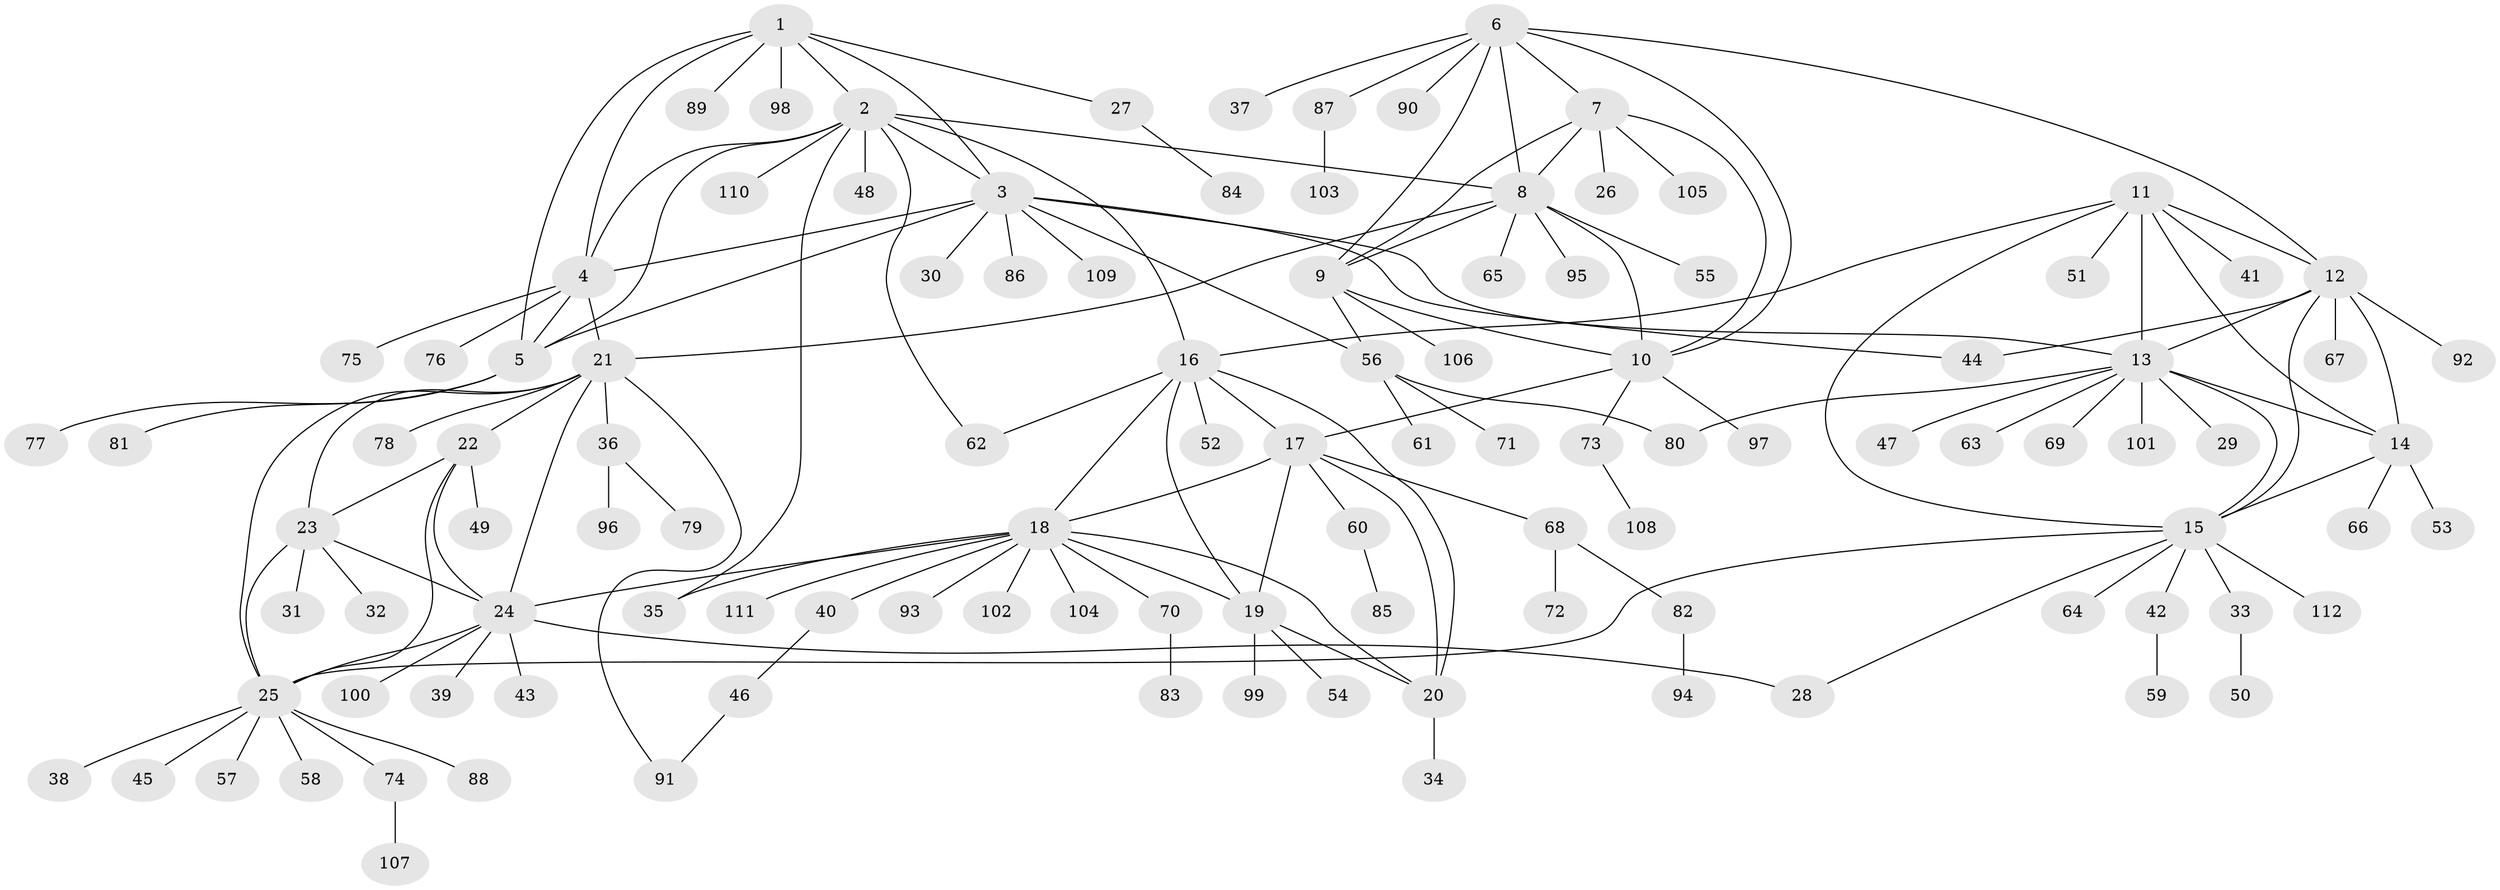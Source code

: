 // Generated by graph-tools (version 1.1) at 2025/37/03/09/25 02:37:31]
// undirected, 112 vertices, 154 edges
graph export_dot {
graph [start="1"]
  node [color=gray90,style=filled];
  1;
  2;
  3;
  4;
  5;
  6;
  7;
  8;
  9;
  10;
  11;
  12;
  13;
  14;
  15;
  16;
  17;
  18;
  19;
  20;
  21;
  22;
  23;
  24;
  25;
  26;
  27;
  28;
  29;
  30;
  31;
  32;
  33;
  34;
  35;
  36;
  37;
  38;
  39;
  40;
  41;
  42;
  43;
  44;
  45;
  46;
  47;
  48;
  49;
  50;
  51;
  52;
  53;
  54;
  55;
  56;
  57;
  58;
  59;
  60;
  61;
  62;
  63;
  64;
  65;
  66;
  67;
  68;
  69;
  70;
  71;
  72;
  73;
  74;
  75;
  76;
  77;
  78;
  79;
  80;
  81;
  82;
  83;
  84;
  85;
  86;
  87;
  88;
  89;
  90;
  91;
  92;
  93;
  94;
  95;
  96;
  97;
  98;
  99;
  100;
  101;
  102;
  103;
  104;
  105;
  106;
  107;
  108;
  109;
  110;
  111;
  112;
  1 -- 2;
  1 -- 3;
  1 -- 4;
  1 -- 5;
  1 -- 27;
  1 -- 89;
  1 -- 98;
  2 -- 3;
  2 -- 4;
  2 -- 5;
  2 -- 8;
  2 -- 16;
  2 -- 35;
  2 -- 48;
  2 -- 62;
  2 -- 110;
  3 -- 4;
  3 -- 5;
  3 -- 13;
  3 -- 30;
  3 -- 44;
  3 -- 56;
  3 -- 86;
  3 -- 109;
  4 -- 5;
  4 -- 21;
  4 -- 75;
  4 -- 76;
  5 -- 77;
  5 -- 81;
  6 -- 7;
  6 -- 8;
  6 -- 9;
  6 -- 10;
  6 -- 12;
  6 -- 37;
  6 -- 87;
  6 -- 90;
  7 -- 8;
  7 -- 9;
  7 -- 10;
  7 -- 26;
  7 -- 105;
  8 -- 9;
  8 -- 10;
  8 -- 21;
  8 -- 55;
  8 -- 65;
  8 -- 95;
  9 -- 10;
  9 -- 56;
  9 -- 106;
  10 -- 17;
  10 -- 73;
  10 -- 97;
  11 -- 12;
  11 -- 13;
  11 -- 14;
  11 -- 15;
  11 -- 16;
  11 -- 41;
  11 -- 51;
  12 -- 13;
  12 -- 14;
  12 -- 15;
  12 -- 44;
  12 -- 67;
  12 -- 92;
  13 -- 14;
  13 -- 15;
  13 -- 29;
  13 -- 47;
  13 -- 63;
  13 -- 69;
  13 -- 80;
  13 -- 101;
  14 -- 15;
  14 -- 53;
  14 -- 66;
  15 -- 25;
  15 -- 28;
  15 -- 33;
  15 -- 42;
  15 -- 64;
  15 -- 112;
  16 -- 17;
  16 -- 18;
  16 -- 19;
  16 -- 20;
  16 -- 52;
  16 -- 62;
  17 -- 18;
  17 -- 19;
  17 -- 20;
  17 -- 60;
  17 -- 68;
  18 -- 19;
  18 -- 20;
  18 -- 24;
  18 -- 35;
  18 -- 40;
  18 -- 70;
  18 -- 93;
  18 -- 102;
  18 -- 104;
  18 -- 111;
  19 -- 20;
  19 -- 54;
  19 -- 99;
  20 -- 34;
  21 -- 22;
  21 -- 23;
  21 -- 24;
  21 -- 25;
  21 -- 36;
  21 -- 78;
  21 -- 91;
  22 -- 23;
  22 -- 24;
  22 -- 25;
  22 -- 49;
  23 -- 24;
  23 -- 25;
  23 -- 31;
  23 -- 32;
  24 -- 25;
  24 -- 28;
  24 -- 39;
  24 -- 43;
  24 -- 100;
  25 -- 38;
  25 -- 45;
  25 -- 57;
  25 -- 58;
  25 -- 74;
  25 -- 88;
  27 -- 84;
  33 -- 50;
  36 -- 79;
  36 -- 96;
  40 -- 46;
  42 -- 59;
  46 -- 91;
  56 -- 61;
  56 -- 71;
  56 -- 80;
  60 -- 85;
  68 -- 72;
  68 -- 82;
  70 -- 83;
  73 -- 108;
  74 -- 107;
  82 -- 94;
  87 -- 103;
}
